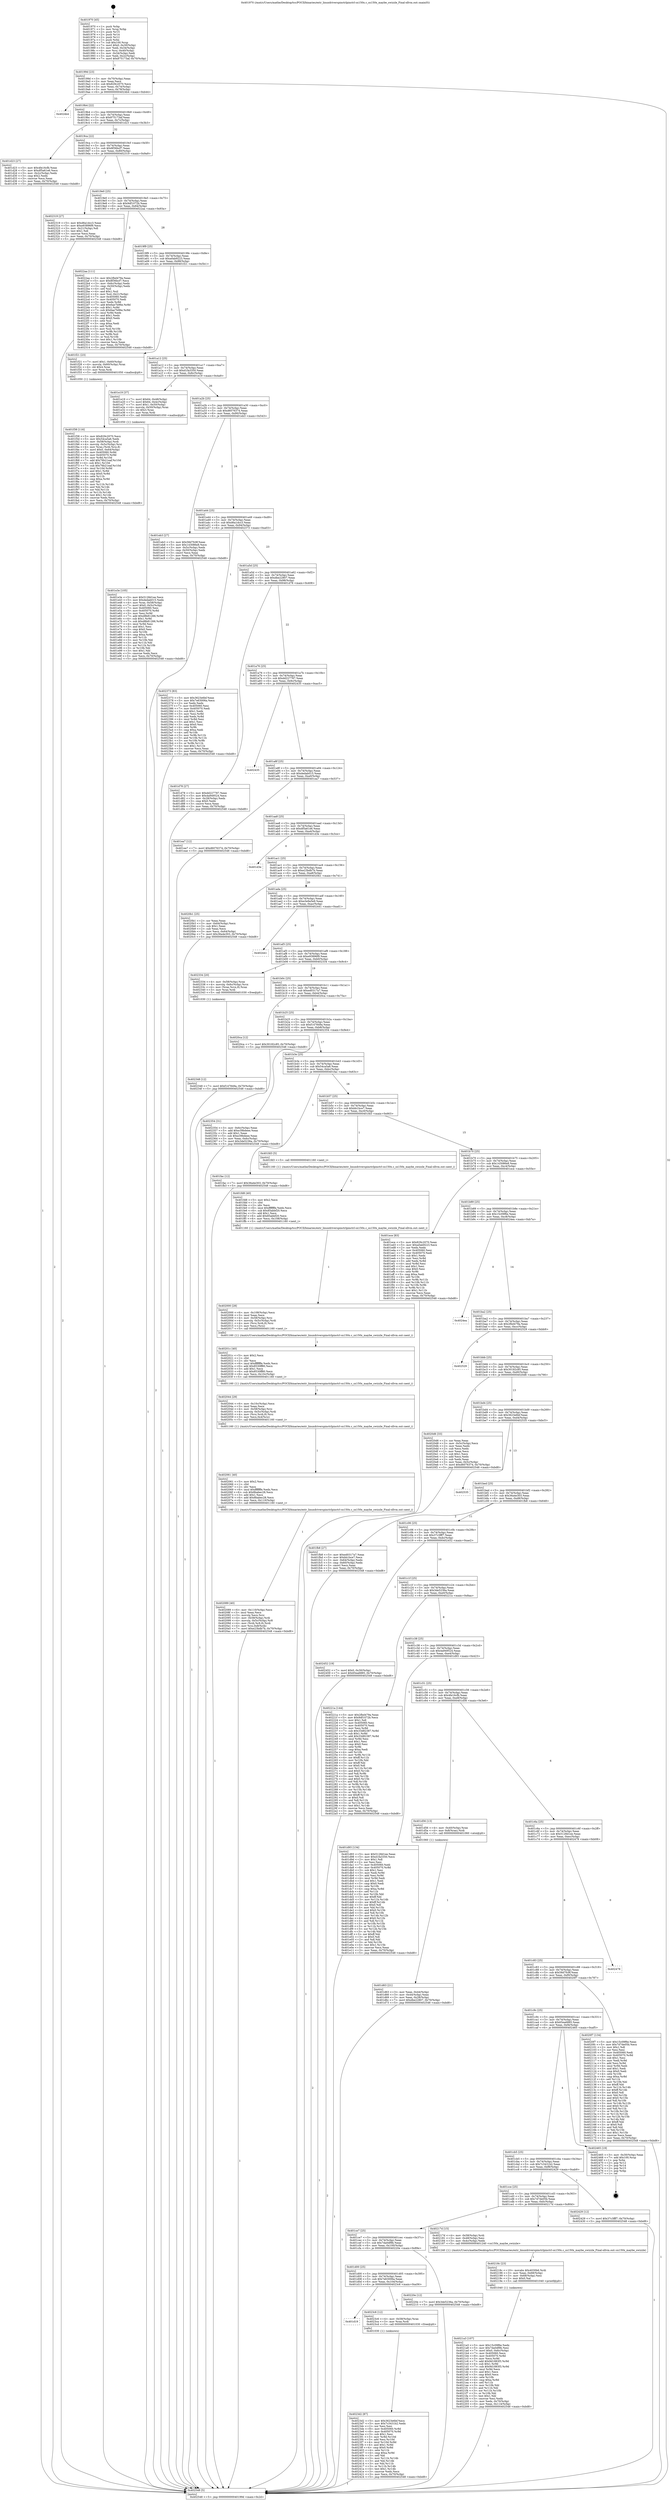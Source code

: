 digraph "0x401970" {
  label = "0x401970 (/mnt/c/Users/mathe/Desktop/tcc/POCII/binaries/extr_linuxdriverspinctrlpinctrl-sx150x.c_sx150x_maybe_swizzle_Final-ollvm.out::main(0))"
  labelloc = "t"
  node[shape=record]

  Entry [label="",width=0.3,height=0.3,shape=circle,fillcolor=black,style=filled]
  "0x40199d" [label="{
     0x40199d [23]\l
     | [instrs]\l
     &nbsp;&nbsp;0x40199d \<+3\>: mov -0x70(%rbp),%eax\l
     &nbsp;&nbsp;0x4019a0 \<+2\>: mov %eax,%ecx\l
     &nbsp;&nbsp;0x4019a2 \<+6\>: sub $0x829c2070,%ecx\l
     &nbsp;&nbsp;0x4019a8 \<+3\>: mov %eax,-0x74(%rbp)\l
     &nbsp;&nbsp;0x4019ab \<+3\>: mov %ecx,-0x78(%rbp)\l
     &nbsp;&nbsp;0x4019ae \<+6\>: je 00000000004024b4 \<main+0xb44\>\l
  }"]
  "0x4024b4" [label="{
     0x4024b4\l
  }", style=dashed]
  "0x4019b4" [label="{
     0x4019b4 [22]\l
     | [instrs]\l
     &nbsp;&nbsp;0x4019b4 \<+5\>: jmp 00000000004019b9 \<main+0x49\>\l
     &nbsp;&nbsp;0x4019b9 \<+3\>: mov -0x74(%rbp),%eax\l
     &nbsp;&nbsp;0x4019bc \<+5\>: sub $0x875173af,%eax\l
     &nbsp;&nbsp;0x4019c1 \<+3\>: mov %eax,-0x7c(%rbp)\l
     &nbsp;&nbsp;0x4019c4 \<+6\>: je 0000000000401d23 \<main+0x3b3\>\l
  }"]
  Exit [label="",width=0.3,height=0.3,shape=circle,fillcolor=black,style=filled,peripheries=2]
  "0x401d23" [label="{
     0x401d23 [27]\l
     | [instrs]\l
     &nbsp;&nbsp;0x401d23 \<+5\>: mov $0x4fe16cfb,%eax\l
     &nbsp;&nbsp;0x401d28 \<+5\>: mov $0xdf5a61e6,%ecx\l
     &nbsp;&nbsp;0x401d2d \<+3\>: mov -0x2c(%rbp),%edx\l
     &nbsp;&nbsp;0x401d30 \<+3\>: cmp $0x2,%edx\l
     &nbsp;&nbsp;0x401d33 \<+3\>: cmovne %ecx,%eax\l
     &nbsp;&nbsp;0x401d36 \<+3\>: mov %eax,-0x70(%rbp)\l
     &nbsp;&nbsp;0x401d39 \<+5\>: jmp 0000000000402548 \<main+0xbd8\>\l
  }"]
  "0x4019ca" [label="{
     0x4019ca [22]\l
     | [instrs]\l
     &nbsp;&nbsp;0x4019ca \<+5\>: jmp 00000000004019cf \<main+0x5f\>\l
     &nbsp;&nbsp;0x4019cf \<+3\>: mov -0x74(%rbp),%eax\l
     &nbsp;&nbsp;0x4019d2 \<+5\>: sub $0x8f36bcf7,%eax\l
     &nbsp;&nbsp;0x4019d7 \<+3\>: mov %eax,-0x80(%rbp)\l
     &nbsp;&nbsp;0x4019da \<+6\>: je 0000000000402319 \<main+0x9a9\>\l
  }"]
  "0x402548" [label="{
     0x402548 [5]\l
     | [instrs]\l
     &nbsp;&nbsp;0x402548 \<+5\>: jmp 000000000040199d \<main+0x2d\>\l
  }"]
  "0x401970" [label="{
     0x401970 [45]\l
     | [instrs]\l
     &nbsp;&nbsp;0x401970 \<+1\>: push %rbp\l
     &nbsp;&nbsp;0x401971 \<+3\>: mov %rsp,%rbp\l
     &nbsp;&nbsp;0x401974 \<+2\>: push %r15\l
     &nbsp;&nbsp;0x401976 \<+2\>: push %r14\l
     &nbsp;&nbsp;0x401978 \<+2\>: push %r12\l
     &nbsp;&nbsp;0x40197a \<+1\>: push %rbx\l
     &nbsp;&nbsp;0x40197b \<+7\>: sub $0x100,%rsp\l
     &nbsp;&nbsp;0x401982 \<+7\>: movl $0x0,-0x30(%rbp)\l
     &nbsp;&nbsp;0x401989 \<+3\>: mov %edi,-0x34(%rbp)\l
     &nbsp;&nbsp;0x40198c \<+4\>: mov %rsi,-0x40(%rbp)\l
     &nbsp;&nbsp;0x401990 \<+3\>: mov -0x34(%rbp),%edi\l
     &nbsp;&nbsp;0x401993 \<+3\>: mov %edi,-0x2c(%rbp)\l
     &nbsp;&nbsp;0x401996 \<+7\>: movl $0x875173af,-0x70(%rbp)\l
  }"]
  "0x4023d2" [label="{
     0x4023d2 [87]\l
     | [instrs]\l
     &nbsp;&nbsp;0x4023d2 \<+5\>: mov $0x3623e6bf,%ecx\l
     &nbsp;&nbsp;0x4023d7 \<+5\>: mov $0x7c3431b2,%edx\l
     &nbsp;&nbsp;0x4023dc \<+2\>: xor %esi,%esi\l
     &nbsp;&nbsp;0x4023de \<+8\>: mov 0x405060,%r8d\l
     &nbsp;&nbsp;0x4023e6 \<+8\>: mov 0x405070,%r9d\l
     &nbsp;&nbsp;0x4023ee \<+3\>: sub $0x1,%esi\l
     &nbsp;&nbsp;0x4023f1 \<+3\>: mov %r8d,%r10d\l
     &nbsp;&nbsp;0x4023f4 \<+3\>: add %esi,%r10d\l
     &nbsp;&nbsp;0x4023f7 \<+4\>: imul %r10d,%r8d\l
     &nbsp;&nbsp;0x4023fb \<+4\>: and $0x1,%r8d\l
     &nbsp;&nbsp;0x4023ff \<+4\>: cmp $0x0,%r8d\l
     &nbsp;&nbsp;0x402403 \<+4\>: sete %r11b\l
     &nbsp;&nbsp;0x402407 \<+4\>: cmp $0xa,%r9d\l
     &nbsp;&nbsp;0x40240b \<+3\>: setl %bl\l
     &nbsp;&nbsp;0x40240e \<+3\>: mov %r11b,%r14b\l
     &nbsp;&nbsp;0x402411 \<+3\>: and %bl,%r14b\l
     &nbsp;&nbsp;0x402414 \<+3\>: xor %bl,%r11b\l
     &nbsp;&nbsp;0x402417 \<+3\>: or %r11b,%r14b\l
     &nbsp;&nbsp;0x40241a \<+4\>: test $0x1,%r14b\l
     &nbsp;&nbsp;0x40241e \<+3\>: cmovne %edx,%ecx\l
     &nbsp;&nbsp;0x402421 \<+3\>: mov %ecx,-0x70(%rbp)\l
     &nbsp;&nbsp;0x402424 \<+5\>: jmp 0000000000402548 \<main+0xbd8\>\l
  }"]
  "0x402319" [label="{
     0x402319 [27]\l
     | [instrs]\l
     &nbsp;&nbsp;0x402319 \<+5\>: mov $0xd6a1dcc3,%eax\l
     &nbsp;&nbsp;0x40231e \<+5\>: mov $0xe93896f9,%ecx\l
     &nbsp;&nbsp;0x402323 \<+3\>: mov -0x21(%rbp),%dl\l
     &nbsp;&nbsp;0x402326 \<+3\>: test $0x1,%dl\l
     &nbsp;&nbsp;0x402329 \<+3\>: cmovne %ecx,%eax\l
     &nbsp;&nbsp;0x40232c \<+3\>: mov %eax,-0x70(%rbp)\l
     &nbsp;&nbsp;0x40232f \<+5\>: jmp 0000000000402548 \<main+0xbd8\>\l
  }"]
  "0x4019e0" [label="{
     0x4019e0 [25]\l
     | [instrs]\l
     &nbsp;&nbsp;0x4019e0 \<+5\>: jmp 00000000004019e5 \<main+0x75\>\l
     &nbsp;&nbsp;0x4019e5 \<+3\>: mov -0x74(%rbp),%eax\l
     &nbsp;&nbsp;0x4019e8 \<+5\>: sub $0x9df1072b,%eax\l
     &nbsp;&nbsp;0x4019ed \<+6\>: mov %eax,-0x84(%rbp)\l
     &nbsp;&nbsp;0x4019f3 \<+6\>: je 00000000004022aa \<main+0x93a\>\l
  }"]
  "0x401d19" [label="{
     0x401d19\l
  }", style=dashed]
  "0x4022aa" [label="{
     0x4022aa [111]\l
     | [instrs]\l
     &nbsp;&nbsp;0x4022aa \<+5\>: mov $0x2fbd479a,%eax\l
     &nbsp;&nbsp;0x4022af \<+5\>: mov $0x8f36bcf7,%ecx\l
     &nbsp;&nbsp;0x4022b4 \<+3\>: mov -0x6c(%rbp),%edx\l
     &nbsp;&nbsp;0x4022b7 \<+3\>: cmp -0x50(%rbp),%edx\l
     &nbsp;&nbsp;0x4022ba \<+4\>: setl %sil\l
     &nbsp;&nbsp;0x4022be \<+4\>: and $0x1,%sil\l
     &nbsp;&nbsp;0x4022c2 \<+4\>: mov %sil,-0x21(%rbp)\l
     &nbsp;&nbsp;0x4022c6 \<+7\>: mov 0x405060,%edx\l
     &nbsp;&nbsp;0x4022cd \<+7\>: mov 0x405070,%edi\l
     &nbsp;&nbsp;0x4022d4 \<+3\>: mov %edx,%r8d\l
     &nbsp;&nbsp;0x4022d7 \<+7\>: add $0x6ae7b96e,%r8d\l
     &nbsp;&nbsp;0x4022de \<+4\>: sub $0x1,%r8d\l
     &nbsp;&nbsp;0x4022e2 \<+7\>: sub $0x6ae7b96e,%r8d\l
     &nbsp;&nbsp;0x4022e9 \<+4\>: imul %r8d,%edx\l
     &nbsp;&nbsp;0x4022ed \<+3\>: and $0x1,%edx\l
     &nbsp;&nbsp;0x4022f0 \<+3\>: cmp $0x0,%edx\l
     &nbsp;&nbsp;0x4022f3 \<+4\>: sete %sil\l
     &nbsp;&nbsp;0x4022f7 \<+3\>: cmp $0xa,%edi\l
     &nbsp;&nbsp;0x4022fa \<+4\>: setl %r9b\l
     &nbsp;&nbsp;0x4022fe \<+3\>: mov %sil,%r10b\l
     &nbsp;&nbsp;0x402301 \<+3\>: and %r9b,%r10b\l
     &nbsp;&nbsp;0x402304 \<+3\>: xor %r9b,%sil\l
     &nbsp;&nbsp;0x402307 \<+3\>: or %sil,%r10b\l
     &nbsp;&nbsp;0x40230a \<+4\>: test $0x1,%r10b\l
     &nbsp;&nbsp;0x40230e \<+3\>: cmovne %ecx,%eax\l
     &nbsp;&nbsp;0x402311 \<+3\>: mov %eax,-0x70(%rbp)\l
     &nbsp;&nbsp;0x402314 \<+5\>: jmp 0000000000402548 \<main+0xbd8\>\l
  }"]
  "0x4019f9" [label="{
     0x4019f9 [25]\l
     | [instrs]\l
     &nbsp;&nbsp;0x4019f9 \<+5\>: jmp 00000000004019fe \<main+0x8e\>\l
     &nbsp;&nbsp;0x4019fe \<+3\>: mov -0x74(%rbp),%eax\l
     &nbsp;&nbsp;0x401a01 \<+5\>: sub $0xa0ab9223,%eax\l
     &nbsp;&nbsp;0x401a06 \<+6\>: mov %eax,-0x88(%rbp)\l
     &nbsp;&nbsp;0x401a0c \<+6\>: je 0000000000401f21 \<main+0x5b1\>\l
  }"]
  "0x4023c6" [label="{
     0x4023c6 [12]\l
     | [instrs]\l
     &nbsp;&nbsp;0x4023c6 \<+4\>: mov -0x58(%rbp),%rax\l
     &nbsp;&nbsp;0x4023ca \<+3\>: mov %rax,%rdi\l
     &nbsp;&nbsp;0x4023cd \<+5\>: call 0000000000401030 \<free@plt\>\l
     | [calls]\l
     &nbsp;&nbsp;0x401030 \{1\} (unknown)\l
  }"]
  "0x401f21" [label="{
     0x401f21 [23]\l
     | [instrs]\l
     &nbsp;&nbsp;0x401f21 \<+7\>: movl $0x1,-0x60(%rbp)\l
     &nbsp;&nbsp;0x401f28 \<+4\>: movslq -0x60(%rbp),%rax\l
     &nbsp;&nbsp;0x401f2c \<+4\>: shl $0x4,%rax\l
     &nbsp;&nbsp;0x401f30 \<+3\>: mov %rax,%rdi\l
     &nbsp;&nbsp;0x401f33 \<+5\>: call 0000000000401050 \<malloc@plt\>\l
     | [calls]\l
     &nbsp;&nbsp;0x401050 \{1\} (unknown)\l
  }"]
  "0x401a12" [label="{
     0x401a12 [25]\l
     | [instrs]\l
     &nbsp;&nbsp;0x401a12 \<+5\>: jmp 0000000000401a17 \<main+0xa7\>\l
     &nbsp;&nbsp;0x401a17 \<+3\>: mov -0x74(%rbp),%eax\l
     &nbsp;&nbsp;0x401a1a \<+5\>: sub $0xd1fa3350,%eax\l
     &nbsp;&nbsp;0x401a1f \<+6\>: mov %eax,-0x8c(%rbp)\l
     &nbsp;&nbsp;0x401a25 \<+6\>: je 0000000000401e19 \<main+0x4a9\>\l
  }"]
  "0x402348" [label="{
     0x402348 [12]\l
     | [instrs]\l
     &nbsp;&nbsp;0x402348 \<+7\>: movl $0xf147849a,-0x70(%rbp)\l
     &nbsp;&nbsp;0x40234f \<+5\>: jmp 0000000000402548 \<main+0xbd8\>\l
  }"]
  "0x401e19" [label="{
     0x401e19 [37]\l
     | [instrs]\l
     &nbsp;&nbsp;0x401e19 \<+7\>: movl $0x64,-0x48(%rbp)\l
     &nbsp;&nbsp;0x401e20 \<+7\>: movl $0x64,-0x4c(%rbp)\l
     &nbsp;&nbsp;0x401e27 \<+7\>: movl $0x1,-0x50(%rbp)\l
     &nbsp;&nbsp;0x401e2e \<+4\>: movslq -0x50(%rbp),%rax\l
     &nbsp;&nbsp;0x401e32 \<+4\>: shl $0x3,%rax\l
     &nbsp;&nbsp;0x401e36 \<+3\>: mov %rax,%rdi\l
     &nbsp;&nbsp;0x401e39 \<+5\>: call 0000000000401050 \<malloc@plt\>\l
     | [calls]\l
     &nbsp;&nbsp;0x401050 \{1\} (unknown)\l
  }"]
  "0x401a2b" [label="{
     0x401a2b [25]\l
     | [instrs]\l
     &nbsp;&nbsp;0x401a2b \<+5\>: jmp 0000000000401a30 \<main+0xc0\>\l
     &nbsp;&nbsp;0x401a30 \<+3\>: mov -0x74(%rbp),%eax\l
     &nbsp;&nbsp;0x401a33 \<+5\>: sub $0xd6076374,%eax\l
     &nbsp;&nbsp;0x401a38 \<+6\>: mov %eax,-0x90(%rbp)\l
     &nbsp;&nbsp;0x401a3e \<+6\>: je 0000000000401eb3 \<main+0x543\>\l
  }"]
  "0x401d00" [label="{
     0x401d00 [25]\l
     | [instrs]\l
     &nbsp;&nbsp;0x401d00 \<+5\>: jmp 0000000000401d05 \<main+0x395\>\l
     &nbsp;&nbsp;0x401d05 \<+3\>: mov -0x74(%rbp),%eax\l
     &nbsp;&nbsp;0x401d08 \<+5\>: sub $0x7e63006a,%eax\l
     &nbsp;&nbsp;0x401d0d \<+6\>: mov %eax,-0x104(%rbp)\l
     &nbsp;&nbsp;0x401d13 \<+6\>: je 00000000004023c6 \<main+0xa56\>\l
  }"]
  "0x401eb3" [label="{
     0x401eb3 [27]\l
     | [instrs]\l
     &nbsp;&nbsp;0x401eb3 \<+5\>: mov $0x58d7fc9f,%eax\l
     &nbsp;&nbsp;0x401eb8 \<+5\>: mov $0x143086e8,%ecx\l
     &nbsp;&nbsp;0x401ebd \<+3\>: mov -0x5c(%rbp),%edx\l
     &nbsp;&nbsp;0x401ec0 \<+3\>: cmp -0x50(%rbp),%edx\l
     &nbsp;&nbsp;0x401ec3 \<+3\>: cmovl %ecx,%eax\l
     &nbsp;&nbsp;0x401ec6 \<+3\>: mov %eax,-0x70(%rbp)\l
     &nbsp;&nbsp;0x401ec9 \<+5\>: jmp 0000000000402548 \<main+0xbd8\>\l
  }"]
  "0x401a44" [label="{
     0x401a44 [25]\l
     | [instrs]\l
     &nbsp;&nbsp;0x401a44 \<+5\>: jmp 0000000000401a49 \<main+0xd9\>\l
     &nbsp;&nbsp;0x401a49 \<+3\>: mov -0x74(%rbp),%eax\l
     &nbsp;&nbsp;0x401a4c \<+5\>: sub $0xd6a1dcc3,%eax\l
     &nbsp;&nbsp;0x401a51 \<+6\>: mov %eax,-0x94(%rbp)\l
     &nbsp;&nbsp;0x401a57 \<+6\>: je 0000000000402373 \<main+0xa03\>\l
  }"]
  "0x40220e" [label="{
     0x40220e [12]\l
     | [instrs]\l
     &nbsp;&nbsp;0x40220e \<+7\>: movl $0x3de5236a,-0x70(%rbp)\l
     &nbsp;&nbsp;0x402215 \<+5\>: jmp 0000000000402548 \<main+0xbd8\>\l
  }"]
  "0x402373" [label="{
     0x402373 [83]\l
     | [instrs]\l
     &nbsp;&nbsp;0x402373 \<+5\>: mov $0x3623e6bf,%eax\l
     &nbsp;&nbsp;0x402378 \<+5\>: mov $0x7e63006a,%ecx\l
     &nbsp;&nbsp;0x40237d \<+2\>: xor %edx,%edx\l
     &nbsp;&nbsp;0x40237f \<+7\>: mov 0x405060,%esi\l
     &nbsp;&nbsp;0x402386 \<+7\>: mov 0x405070,%edi\l
     &nbsp;&nbsp;0x40238d \<+3\>: sub $0x1,%edx\l
     &nbsp;&nbsp;0x402390 \<+3\>: mov %esi,%r8d\l
     &nbsp;&nbsp;0x402393 \<+3\>: add %edx,%r8d\l
     &nbsp;&nbsp;0x402396 \<+4\>: imul %r8d,%esi\l
     &nbsp;&nbsp;0x40239a \<+3\>: and $0x1,%esi\l
     &nbsp;&nbsp;0x40239d \<+3\>: cmp $0x0,%esi\l
     &nbsp;&nbsp;0x4023a0 \<+4\>: sete %r9b\l
     &nbsp;&nbsp;0x4023a4 \<+3\>: cmp $0xa,%edi\l
     &nbsp;&nbsp;0x4023a7 \<+4\>: setl %r10b\l
     &nbsp;&nbsp;0x4023ab \<+3\>: mov %r9b,%r11b\l
     &nbsp;&nbsp;0x4023ae \<+3\>: and %r10b,%r11b\l
     &nbsp;&nbsp;0x4023b1 \<+3\>: xor %r10b,%r9b\l
     &nbsp;&nbsp;0x4023b4 \<+3\>: or %r9b,%r11b\l
     &nbsp;&nbsp;0x4023b7 \<+4\>: test $0x1,%r11b\l
     &nbsp;&nbsp;0x4023bb \<+3\>: cmovne %ecx,%eax\l
     &nbsp;&nbsp;0x4023be \<+3\>: mov %eax,-0x70(%rbp)\l
     &nbsp;&nbsp;0x4023c1 \<+5\>: jmp 0000000000402548 \<main+0xbd8\>\l
  }"]
  "0x401a5d" [label="{
     0x401a5d [25]\l
     | [instrs]\l
     &nbsp;&nbsp;0x401a5d \<+5\>: jmp 0000000000401a62 \<main+0xf2\>\l
     &nbsp;&nbsp;0x401a62 \<+3\>: mov -0x74(%rbp),%eax\l
     &nbsp;&nbsp;0x401a65 \<+5\>: sub $0xdbe22807,%eax\l
     &nbsp;&nbsp;0x401a6a \<+6\>: mov %eax,-0x98(%rbp)\l
     &nbsp;&nbsp;0x401a70 \<+6\>: je 0000000000401d78 \<main+0x408\>\l
  }"]
  "0x4021a3" [label="{
     0x4021a3 [107]\l
     | [instrs]\l
     &nbsp;&nbsp;0x4021a3 \<+5\>: mov $0x15c09f6e,%edx\l
     &nbsp;&nbsp;0x4021a8 \<+5\>: mov $0x7da0df9b,%esi\l
     &nbsp;&nbsp;0x4021ad \<+7\>: movl $0x0,-0x6c(%rbp)\l
     &nbsp;&nbsp;0x4021b4 \<+7\>: mov 0x405060,%ecx\l
     &nbsp;&nbsp;0x4021bb \<+8\>: mov 0x405070,%r8d\l
     &nbsp;&nbsp;0x4021c3 \<+3\>: mov %ecx,%r9d\l
     &nbsp;&nbsp;0x4021c6 \<+7\>: add $0x9d1883f3,%r9d\l
     &nbsp;&nbsp;0x4021cd \<+4\>: sub $0x1,%r9d\l
     &nbsp;&nbsp;0x4021d1 \<+7\>: sub $0x9d1883f3,%r9d\l
     &nbsp;&nbsp;0x4021d8 \<+4\>: imul %r9d,%ecx\l
     &nbsp;&nbsp;0x4021dc \<+3\>: and $0x1,%ecx\l
     &nbsp;&nbsp;0x4021df \<+3\>: cmp $0x0,%ecx\l
     &nbsp;&nbsp;0x4021e2 \<+4\>: sete %r10b\l
     &nbsp;&nbsp;0x4021e6 \<+4\>: cmp $0xa,%r8d\l
     &nbsp;&nbsp;0x4021ea \<+4\>: setl %r11b\l
     &nbsp;&nbsp;0x4021ee \<+3\>: mov %r10b,%bl\l
     &nbsp;&nbsp;0x4021f1 \<+3\>: and %r11b,%bl\l
     &nbsp;&nbsp;0x4021f4 \<+3\>: xor %r11b,%r10b\l
     &nbsp;&nbsp;0x4021f7 \<+3\>: or %r10b,%bl\l
     &nbsp;&nbsp;0x4021fa \<+3\>: test $0x1,%bl\l
     &nbsp;&nbsp;0x4021fd \<+3\>: cmovne %esi,%edx\l
     &nbsp;&nbsp;0x402200 \<+3\>: mov %edx,-0x70(%rbp)\l
     &nbsp;&nbsp;0x402203 \<+6\>: mov %eax,-0x114(%rbp)\l
     &nbsp;&nbsp;0x402209 \<+5\>: jmp 0000000000402548 \<main+0xbd8\>\l
  }"]
  "0x401d78" [label="{
     0x401d78 [27]\l
     | [instrs]\l
     &nbsp;&nbsp;0x401d78 \<+5\>: mov $0xdd227787,%eax\l
     &nbsp;&nbsp;0x401d7d \<+5\>: mov $0x4a949524,%ecx\l
     &nbsp;&nbsp;0x401d82 \<+3\>: mov -0x28(%rbp),%edx\l
     &nbsp;&nbsp;0x401d85 \<+3\>: cmp $0x0,%edx\l
     &nbsp;&nbsp;0x401d88 \<+3\>: cmove %ecx,%eax\l
     &nbsp;&nbsp;0x401d8b \<+3\>: mov %eax,-0x70(%rbp)\l
     &nbsp;&nbsp;0x401d8e \<+5\>: jmp 0000000000402548 \<main+0xbd8\>\l
  }"]
  "0x401a76" [label="{
     0x401a76 [25]\l
     | [instrs]\l
     &nbsp;&nbsp;0x401a76 \<+5\>: jmp 0000000000401a7b \<main+0x10b\>\l
     &nbsp;&nbsp;0x401a7b \<+3\>: mov -0x74(%rbp),%eax\l
     &nbsp;&nbsp;0x401a7e \<+5\>: sub $0xdd227787,%eax\l
     &nbsp;&nbsp;0x401a83 \<+6\>: mov %eax,-0x9c(%rbp)\l
     &nbsp;&nbsp;0x401a89 \<+6\>: je 0000000000402435 \<main+0xac5\>\l
  }"]
  "0x40218c" [label="{
     0x40218c [23]\l
     | [instrs]\l
     &nbsp;&nbsp;0x40218c \<+10\>: movabs $0x4030b6,%rdi\l
     &nbsp;&nbsp;0x402196 \<+3\>: mov %eax,-0x68(%rbp)\l
     &nbsp;&nbsp;0x402199 \<+3\>: mov -0x68(%rbp),%esi\l
     &nbsp;&nbsp;0x40219c \<+2\>: mov $0x0,%al\l
     &nbsp;&nbsp;0x40219e \<+5\>: call 0000000000401040 \<printf@plt\>\l
     | [calls]\l
     &nbsp;&nbsp;0x401040 \{1\} (unknown)\l
  }"]
  "0x402435" [label="{
     0x402435\l
  }", style=dashed]
  "0x401a8f" [label="{
     0x401a8f [25]\l
     | [instrs]\l
     &nbsp;&nbsp;0x401a8f \<+5\>: jmp 0000000000401a94 \<main+0x124\>\l
     &nbsp;&nbsp;0x401a94 \<+3\>: mov -0x74(%rbp),%eax\l
     &nbsp;&nbsp;0x401a97 \<+5\>: sub $0xdedab015,%eax\l
     &nbsp;&nbsp;0x401a9c \<+6\>: mov %eax,-0xa0(%rbp)\l
     &nbsp;&nbsp;0x401aa2 \<+6\>: je 0000000000401ea7 \<main+0x537\>\l
  }"]
  "0x401ce7" [label="{
     0x401ce7 [25]\l
     | [instrs]\l
     &nbsp;&nbsp;0x401ce7 \<+5\>: jmp 0000000000401cec \<main+0x37c\>\l
     &nbsp;&nbsp;0x401cec \<+3\>: mov -0x74(%rbp),%eax\l
     &nbsp;&nbsp;0x401cef \<+5\>: sub $0x7da0df9b,%eax\l
     &nbsp;&nbsp;0x401cf4 \<+6\>: mov %eax,-0x100(%rbp)\l
     &nbsp;&nbsp;0x401cfa \<+6\>: je 000000000040220e \<main+0x89e\>\l
  }"]
  "0x401ea7" [label="{
     0x401ea7 [12]\l
     | [instrs]\l
     &nbsp;&nbsp;0x401ea7 \<+7\>: movl $0xd6076374,-0x70(%rbp)\l
     &nbsp;&nbsp;0x401eae \<+5\>: jmp 0000000000402548 \<main+0xbd8\>\l
  }"]
  "0x401aa8" [label="{
     0x401aa8 [25]\l
     | [instrs]\l
     &nbsp;&nbsp;0x401aa8 \<+5\>: jmp 0000000000401aad \<main+0x13d\>\l
     &nbsp;&nbsp;0x401aad \<+3\>: mov -0x74(%rbp),%eax\l
     &nbsp;&nbsp;0x401ab0 \<+5\>: sub $0xdf5a61e6,%eax\l
     &nbsp;&nbsp;0x401ab5 \<+6\>: mov %eax,-0xa4(%rbp)\l
     &nbsp;&nbsp;0x401abb \<+6\>: je 0000000000401d3e \<main+0x3ce\>\l
  }"]
  "0x40217d" [label="{
     0x40217d [15]\l
     | [instrs]\l
     &nbsp;&nbsp;0x40217d \<+4\>: mov -0x58(%rbp),%rdi\l
     &nbsp;&nbsp;0x402181 \<+3\>: mov -0x48(%rbp),%esi\l
     &nbsp;&nbsp;0x402184 \<+3\>: mov -0x4c(%rbp),%edx\l
     &nbsp;&nbsp;0x402187 \<+5\>: call 0000000000401240 \<sx150x_maybe_swizzle\>\l
     | [calls]\l
     &nbsp;&nbsp;0x401240 \{1\} (/mnt/c/Users/mathe/Desktop/tcc/POCII/binaries/extr_linuxdriverspinctrlpinctrl-sx150x.c_sx150x_maybe_swizzle_Final-ollvm.out::sx150x_maybe_swizzle)\l
  }"]
  "0x401d3e" [label="{
     0x401d3e\l
  }", style=dashed]
  "0x401ac1" [label="{
     0x401ac1 [25]\l
     | [instrs]\l
     &nbsp;&nbsp;0x401ac1 \<+5\>: jmp 0000000000401ac6 \<main+0x156\>\l
     &nbsp;&nbsp;0x401ac6 \<+3\>: mov -0x74(%rbp),%eax\l
     &nbsp;&nbsp;0x401ac9 \<+5\>: sub $0xe23bdb7b,%eax\l
     &nbsp;&nbsp;0x401ace \<+6\>: mov %eax,-0xa8(%rbp)\l
     &nbsp;&nbsp;0x401ad4 \<+6\>: je 00000000004020b1 \<main+0x741\>\l
  }"]
  "0x401cce" [label="{
     0x401cce [25]\l
     | [instrs]\l
     &nbsp;&nbsp;0x401cce \<+5\>: jmp 0000000000401cd3 \<main+0x363\>\l
     &nbsp;&nbsp;0x401cd3 \<+3\>: mov -0x74(%rbp),%eax\l
     &nbsp;&nbsp;0x401cd6 \<+5\>: sub $0x7d7de05b,%eax\l
     &nbsp;&nbsp;0x401cdb \<+6\>: mov %eax,-0xfc(%rbp)\l
     &nbsp;&nbsp;0x401ce1 \<+6\>: je 000000000040217d \<main+0x80d\>\l
  }"]
  "0x4020b1" [label="{
     0x4020b1 [25]\l
     | [instrs]\l
     &nbsp;&nbsp;0x4020b1 \<+2\>: xor %eax,%eax\l
     &nbsp;&nbsp;0x4020b3 \<+3\>: mov -0x64(%rbp),%ecx\l
     &nbsp;&nbsp;0x4020b6 \<+3\>: sub $0x1,%eax\l
     &nbsp;&nbsp;0x4020b9 \<+2\>: sub %eax,%ecx\l
     &nbsp;&nbsp;0x4020bb \<+3\>: mov %ecx,-0x64(%rbp)\l
     &nbsp;&nbsp;0x4020be \<+7\>: movl $0x36a4e303,-0x70(%rbp)\l
     &nbsp;&nbsp;0x4020c5 \<+5\>: jmp 0000000000402548 \<main+0xbd8\>\l
  }"]
  "0x401ada" [label="{
     0x401ada [25]\l
     | [instrs]\l
     &nbsp;&nbsp;0x401ada \<+5\>: jmp 0000000000401adf \<main+0x16f\>\l
     &nbsp;&nbsp;0x401adf \<+3\>: mov -0x74(%rbp),%eax\l
     &nbsp;&nbsp;0x401ae2 \<+5\>: sub $0xe3e9a5e9,%eax\l
     &nbsp;&nbsp;0x401ae7 \<+6\>: mov %eax,-0xac(%rbp)\l
     &nbsp;&nbsp;0x401aed \<+6\>: je 0000000000402441 \<main+0xad1\>\l
  }"]
  "0x402429" [label="{
     0x402429 [12]\l
     | [instrs]\l
     &nbsp;&nbsp;0x402429 \<+7\>: movl $0x37c3fff7,-0x70(%rbp)\l
     &nbsp;&nbsp;0x402430 \<+5\>: jmp 0000000000402548 \<main+0xbd8\>\l
  }"]
  "0x402441" [label="{
     0x402441\l
  }", style=dashed]
  "0x401af3" [label="{
     0x401af3 [25]\l
     | [instrs]\l
     &nbsp;&nbsp;0x401af3 \<+5\>: jmp 0000000000401af8 \<main+0x188\>\l
     &nbsp;&nbsp;0x401af8 \<+3\>: mov -0x74(%rbp),%eax\l
     &nbsp;&nbsp;0x401afb \<+5\>: sub $0xe93896f9,%eax\l
     &nbsp;&nbsp;0x401b00 \<+6\>: mov %eax,-0xb0(%rbp)\l
     &nbsp;&nbsp;0x401b06 \<+6\>: je 0000000000402334 \<main+0x9c4\>\l
  }"]
  "0x401cb5" [label="{
     0x401cb5 [25]\l
     | [instrs]\l
     &nbsp;&nbsp;0x401cb5 \<+5\>: jmp 0000000000401cba \<main+0x34a\>\l
     &nbsp;&nbsp;0x401cba \<+3\>: mov -0x74(%rbp),%eax\l
     &nbsp;&nbsp;0x401cbd \<+5\>: sub $0x7c3431b2,%eax\l
     &nbsp;&nbsp;0x401cc2 \<+6\>: mov %eax,-0xf8(%rbp)\l
     &nbsp;&nbsp;0x401cc8 \<+6\>: je 0000000000402429 \<main+0xab9\>\l
  }"]
  "0x402334" [label="{
     0x402334 [20]\l
     | [instrs]\l
     &nbsp;&nbsp;0x402334 \<+4\>: mov -0x58(%rbp),%rax\l
     &nbsp;&nbsp;0x402338 \<+4\>: movslq -0x6c(%rbp),%rcx\l
     &nbsp;&nbsp;0x40233c \<+4\>: mov (%rax,%rcx,8),%rax\l
     &nbsp;&nbsp;0x402340 \<+3\>: mov %rax,%rdi\l
     &nbsp;&nbsp;0x402343 \<+5\>: call 0000000000401030 \<free@plt\>\l
     | [calls]\l
     &nbsp;&nbsp;0x401030 \{1\} (unknown)\l
  }"]
  "0x401b0c" [label="{
     0x401b0c [25]\l
     | [instrs]\l
     &nbsp;&nbsp;0x401b0c \<+5\>: jmp 0000000000401b11 \<main+0x1a1\>\l
     &nbsp;&nbsp;0x401b11 \<+3\>: mov -0x74(%rbp),%eax\l
     &nbsp;&nbsp;0x401b14 \<+5\>: sub $0xed0317a7,%eax\l
     &nbsp;&nbsp;0x401b19 \<+6\>: mov %eax,-0xb4(%rbp)\l
     &nbsp;&nbsp;0x401b1f \<+6\>: je 00000000004020ca \<main+0x75a\>\l
  }"]
  "0x402465" [label="{
     0x402465 [19]\l
     | [instrs]\l
     &nbsp;&nbsp;0x402465 \<+3\>: mov -0x30(%rbp),%eax\l
     &nbsp;&nbsp;0x402468 \<+7\>: add $0x100,%rsp\l
     &nbsp;&nbsp;0x40246f \<+1\>: pop %rbx\l
     &nbsp;&nbsp;0x402470 \<+2\>: pop %r12\l
     &nbsp;&nbsp;0x402472 \<+2\>: pop %r14\l
     &nbsp;&nbsp;0x402474 \<+2\>: pop %r15\l
     &nbsp;&nbsp;0x402476 \<+1\>: pop %rbp\l
     &nbsp;&nbsp;0x402477 \<+1\>: ret\l
  }"]
  "0x4020ca" [label="{
     0x4020ca [12]\l
     | [instrs]\l
     &nbsp;&nbsp;0x4020ca \<+7\>: movl $0x30182c85,-0x70(%rbp)\l
     &nbsp;&nbsp;0x4020d1 \<+5\>: jmp 0000000000402548 \<main+0xbd8\>\l
  }"]
  "0x401b25" [label="{
     0x401b25 [25]\l
     | [instrs]\l
     &nbsp;&nbsp;0x401b25 \<+5\>: jmp 0000000000401b2a \<main+0x1ba\>\l
     &nbsp;&nbsp;0x401b2a \<+3\>: mov -0x74(%rbp),%eax\l
     &nbsp;&nbsp;0x401b2d \<+5\>: sub $0xf147849a,%eax\l
     &nbsp;&nbsp;0x401b32 \<+6\>: mov %eax,-0xb8(%rbp)\l
     &nbsp;&nbsp;0x401b38 \<+6\>: je 0000000000402354 \<main+0x9e4\>\l
  }"]
  "0x401c9c" [label="{
     0x401c9c [25]\l
     | [instrs]\l
     &nbsp;&nbsp;0x401c9c \<+5\>: jmp 0000000000401ca1 \<main+0x331\>\l
     &nbsp;&nbsp;0x401ca1 \<+3\>: mov -0x74(%rbp),%eax\l
     &nbsp;&nbsp;0x401ca4 \<+5\>: sub $0x65ea6885,%eax\l
     &nbsp;&nbsp;0x401ca9 \<+6\>: mov %eax,-0xf4(%rbp)\l
     &nbsp;&nbsp;0x401caf \<+6\>: je 0000000000402465 \<main+0xaf5\>\l
  }"]
  "0x402354" [label="{
     0x402354 [31]\l
     | [instrs]\l
     &nbsp;&nbsp;0x402354 \<+3\>: mov -0x6c(%rbp),%eax\l
     &nbsp;&nbsp;0x402357 \<+5\>: add $0xe39bdeee,%eax\l
     &nbsp;&nbsp;0x40235c \<+3\>: add $0x1,%eax\l
     &nbsp;&nbsp;0x40235f \<+5\>: sub $0xe39bdeee,%eax\l
     &nbsp;&nbsp;0x402364 \<+3\>: mov %eax,-0x6c(%rbp)\l
     &nbsp;&nbsp;0x402367 \<+7\>: movl $0x3de5236a,-0x70(%rbp)\l
     &nbsp;&nbsp;0x40236e \<+5\>: jmp 0000000000402548 \<main+0xbd8\>\l
  }"]
  "0x401b3e" [label="{
     0x401b3e [25]\l
     | [instrs]\l
     &nbsp;&nbsp;0x401b3e \<+5\>: jmp 0000000000401b43 \<main+0x1d3\>\l
     &nbsp;&nbsp;0x401b43 \<+3\>: mov -0x74(%rbp),%eax\l
     &nbsp;&nbsp;0x401b46 \<+5\>: sub $0x54ca5a6,%eax\l
     &nbsp;&nbsp;0x401b4b \<+6\>: mov %eax,-0xbc(%rbp)\l
     &nbsp;&nbsp;0x401b51 \<+6\>: je 0000000000401fac \<main+0x63c\>\l
  }"]
  "0x4020f7" [label="{
     0x4020f7 [134]\l
     | [instrs]\l
     &nbsp;&nbsp;0x4020f7 \<+5\>: mov $0x15c09f6e,%eax\l
     &nbsp;&nbsp;0x4020fc \<+5\>: mov $0x7d7de05b,%ecx\l
     &nbsp;&nbsp;0x402101 \<+2\>: mov $0x1,%dl\l
     &nbsp;&nbsp;0x402103 \<+2\>: xor %esi,%esi\l
     &nbsp;&nbsp;0x402105 \<+7\>: mov 0x405060,%edi\l
     &nbsp;&nbsp;0x40210c \<+8\>: mov 0x405070,%r8d\l
     &nbsp;&nbsp;0x402114 \<+3\>: sub $0x1,%esi\l
     &nbsp;&nbsp;0x402117 \<+3\>: mov %edi,%r9d\l
     &nbsp;&nbsp;0x40211a \<+3\>: add %esi,%r9d\l
     &nbsp;&nbsp;0x40211d \<+4\>: imul %r9d,%edi\l
     &nbsp;&nbsp;0x402121 \<+3\>: and $0x1,%edi\l
     &nbsp;&nbsp;0x402124 \<+3\>: cmp $0x0,%edi\l
     &nbsp;&nbsp;0x402127 \<+4\>: sete %r10b\l
     &nbsp;&nbsp;0x40212b \<+4\>: cmp $0xa,%r8d\l
     &nbsp;&nbsp;0x40212f \<+4\>: setl %r11b\l
     &nbsp;&nbsp;0x402133 \<+3\>: mov %r10b,%bl\l
     &nbsp;&nbsp;0x402136 \<+3\>: xor $0xff,%bl\l
     &nbsp;&nbsp;0x402139 \<+3\>: mov %r11b,%r14b\l
     &nbsp;&nbsp;0x40213c \<+4\>: xor $0xff,%r14b\l
     &nbsp;&nbsp;0x402140 \<+3\>: xor $0x0,%dl\l
     &nbsp;&nbsp;0x402143 \<+3\>: mov %bl,%r15b\l
     &nbsp;&nbsp;0x402146 \<+4\>: and $0x0,%r15b\l
     &nbsp;&nbsp;0x40214a \<+3\>: and %dl,%r10b\l
     &nbsp;&nbsp;0x40214d \<+3\>: mov %r14b,%r12b\l
     &nbsp;&nbsp;0x402150 \<+4\>: and $0x0,%r12b\l
     &nbsp;&nbsp;0x402154 \<+3\>: and %dl,%r11b\l
     &nbsp;&nbsp;0x402157 \<+3\>: or %r10b,%r15b\l
     &nbsp;&nbsp;0x40215a \<+3\>: or %r11b,%r12b\l
     &nbsp;&nbsp;0x40215d \<+3\>: xor %r12b,%r15b\l
     &nbsp;&nbsp;0x402160 \<+3\>: or %r14b,%bl\l
     &nbsp;&nbsp;0x402163 \<+3\>: xor $0xff,%bl\l
     &nbsp;&nbsp;0x402166 \<+3\>: or $0x0,%dl\l
     &nbsp;&nbsp;0x402169 \<+2\>: and %dl,%bl\l
     &nbsp;&nbsp;0x40216b \<+3\>: or %bl,%r15b\l
     &nbsp;&nbsp;0x40216e \<+4\>: test $0x1,%r15b\l
     &nbsp;&nbsp;0x402172 \<+3\>: cmovne %ecx,%eax\l
     &nbsp;&nbsp;0x402175 \<+3\>: mov %eax,-0x70(%rbp)\l
     &nbsp;&nbsp;0x402178 \<+5\>: jmp 0000000000402548 \<main+0xbd8\>\l
  }"]
  "0x401fac" [label="{
     0x401fac [12]\l
     | [instrs]\l
     &nbsp;&nbsp;0x401fac \<+7\>: movl $0x36a4e303,-0x70(%rbp)\l
     &nbsp;&nbsp;0x401fb3 \<+5\>: jmp 0000000000402548 \<main+0xbd8\>\l
  }"]
  "0x401b57" [label="{
     0x401b57 [25]\l
     | [instrs]\l
     &nbsp;&nbsp;0x401b57 \<+5\>: jmp 0000000000401b5c \<main+0x1ec\>\l
     &nbsp;&nbsp;0x401b5c \<+3\>: mov -0x74(%rbp),%eax\l
     &nbsp;&nbsp;0x401b5f \<+5\>: sub $0xbb1bce7,%eax\l
     &nbsp;&nbsp;0x401b64 \<+6\>: mov %eax,-0xc0(%rbp)\l
     &nbsp;&nbsp;0x401b6a \<+6\>: je 0000000000401fd3 \<main+0x663\>\l
  }"]
  "0x401c83" [label="{
     0x401c83 [25]\l
     | [instrs]\l
     &nbsp;&nbsp;0x401c83 \<+5\>: jmp 0000000000401c88 \<main+0x318\>\l
     &nbsp;&nbsp;0x401c88 \<+3\>: mov -0x74(%rbp),%eax\l
     &nbsp;&nbsp;0x401c8b \<+5\>: sub $0x58d7fc9f,%eax\l
     &nbsp;&nbsp;0x401c90 \<+6\>: mov %eax,-0xf0(%rbp)\l
     &nbsp;&nbsp;0x401c96 \<+6\>: je 00000000004020f7 \<main+0x787\>\l
  }"]
  "0x401fd3" [label="{
     0x401fd3 [5]\l
     | [instrs]\l
     &nbsp;&nbsp;0x401fd3 \<+5\>: call 0000000000401160 \<next_i\>\l
     | [calls]\l
     &nbsp;&nbsp;0x401160 \{1\} (/mnt/c/Users/mathe/Desktop/tcc/POCII/binaries/extr_linuxdriverspinctrlpinctrl-sx150x.c_sx150x_maybe_swizzle_Final-ollvm.out::next_i)\l
  }"]
  "0x401b70" [label="{
     0x401b70 [25]\l
     | [instrs]\l
     &nbsp;&nbsp;0x401b70 \<+5\>: jmp 0000000000401b75 \<main+0x205\>\l
     &nbsp;&nbsp;0x401b75 \<+3\>: mov -0x74(%rbp),%eax\l
     &nbsp;&nbsp;0x401b78 \<+5\>: sub $0x143086e8,%eax\l
     &nbsp;&nbsp;0x401b7d \<+6\>: mov %eax,-0xc4(%rbp)\l
     &nbsp;&nbsp;0x401b83 \<+6\>: je 0000000000401ece \<main+0x55e\>\l
  }"]
  "0x402478" [label="{
     0x402478\l
  }", style=dashed]
  "0x401ece" [label="{
     0x401ece [83]\l
     | [instrs]\l
     &nbsp;&nbsp;0x401ece \<+5\>: mov $0x829c2070,%eax\l
     &nbsp;&nbsp;0x401ed3 \<+5\>: mov $0xa0ab9223,%ecx\l
     &nbsp;&nbsp;0x401ed8 \<+2\>: xor %edx,%edx\l
     &nbsp;&nbsp;0x401eda \<+7\>: mov 0x405060,%esi\l
     &nbsp;&nbsp;0x401ee1 \<+7\>: mov 0x405070,%edi\l
     &nbsp;&nbsp;0x401ee8 \<+3\>: sub $0x1,%edx\l
     &nbsp;&nbsp;0x401eeb \<+3\>: mov %esi,%r8d\l
     &nbsp;&nbsp;0x401eee \<+3\>: add %edx,%r8d\l
     &nbsp;&nbsp;0x401ef1 \<+4\>: imul %r8d,%esi\l
     &nbsp;&nbsp;0x401ef5 \<+3\>: and $0x1,%esi\l
     &nbsp;&nbsp;0x401ef8 \<+3\>: cmp $0x0,%esi\l
     &nbsp;&nbsp;0x401efb \<+4\>: sete %r9b\l
     &nbsp;&nbsp;0x401eff \<+3\>: cmp $0xa,%edi\l
     &nbsp;&nbsp;0x401f02 \<+4\>: setl %r10b\l
     &nbsp;&nbsp;0x401f06 \<+3\>: mov %r9b,%r11b\l
     &nbsp;&nbsp;0x401f09 \<+3\>: and %r10b,%r11b\l
     &nbsp;&nbsp;0x401f0c \<+3\>: xor %r10b,%r9b\l
     &nbsp;&nbsp;0x401f0f \<+3\>: or %r9b,%r11b\l
     &nbsp;&nbsp;0x401f12 \<+4\>: test $0x1,%r11b\l
     &nbsp;&nbsp;0x401f16 \<+3\>: cmovne %ecx,%eax\l
     &nbsp;&nbsp;0x401f19 \<+3\>: mov %eax,-0x70(%rbp)\l
     &nbsp;&nbsp;0x401f1c \<+5\>: jmp 0000000000402548 \<main+0xbd8\>\l
  }"]
  "0x401b89" [label="{
     0x401b89 [25]\l
     | [instrs]\l
     &nbsp;&nbsp;0x401b89 \<+5\>: jmp 0000000000401b8e \<main+0x21e\>\l
     &nbsp;&nbsp;0x401b8e \<+3\>: mov -0x74(%rbp),%eax\l
     &nbsp;&nbsp;0x401b91 \<+5\>: sub $0x15c09f6e,%eax\l
     &nbsp;&nbsp;0x401b96 \<+6\>: mov %eax,-0xc8(%rbp)\l
     &nbsp;&nbsp;0x401b9c \<+6\>: je 00000000004024ea \<main+0xb7a\>\l
  }"]
  "0x402089" [label="{
     0x402089 [40]\l
     | [instrs]\l
     &nbsp;&nbsp;0x402089 \<+6\>: mov -0x110(%rbp),%ecx\l
     &nbsp;&nbsp;0x40208f \<+3\>: imul %eax,%ecx\l
     &nbsp;&nbsp;0x402092 \<+3\>: movslq %ecx,%rsi\l
     &nbsp;&nbsp;0x402095 \<+4\>: mov -0x58(%rbp),%rdi\l
     &nbsp;&nbsp;0x402099 \<+4\>: movslq -0x5c(%rbp),%r8\l
     &nbsp;&nbsp;0x40209d \<+4\>: mov (%rdi,%r8,8),%rdi\l
     &nbsp;&nbsp;0x4020a1 \<+4\>: mov %rsi,0x8(%rdi)\l
     &nbsp;&nbsp;0x4020a5 \<+7\>: movl $0xe23bdb7b,-0x70(%rbp)\l
     &nbsp;&nbsp;0x4020ac \<+5\>: jmp 0000000000402548 \<main+0xbd8\>\l
  }"]
  "0x4024ea" [label="{
     0x4024ea\l
  }", style=dashed]
  "0x401ba2" [label="{
     0x401ba2 [25]\l
     | [instrs]\l
     &nbsp;&nbsp;0x401ba2 \<+5\>: jmp 0000000000401ba7 \<main+0x237\>\l
     &nbsp;&nbsp;0x401ba7 \<+3\>: mov -0x74(%rbp),%eax\l
     &nbsp;&nbsp;0x401baa \<+5\>: sub $0x2fbd479a,%eax\l
     &nbsp;&nbsp;0x401baf \<+6\>: mov %eax,-0xcc(%rbp)\l
     &nbsp;&nbsp;0x401bb5 \<+6\>: je 0000000000402529 \<main+0xbb9\>\l
  }"]
  "0x402061" [label="{
     0x402061 [40]\l
     | [instrs]\l
     &nbsp;&nbsp;0x402061 \<+5\>: mov $0x2,%ecx\l
     &nbsp;&nbsp;0x402066 \<+1\>: cltd\l
     &nbsp;&nbsp;0x402067 \<+2\>: idiv %ecx\l
     &nbsp;&nbsp;0x402069 \<+6\>: imul $0xfffffffe,%edx,%ecx\l
     &nbsp;&nbsp;0x40206f \<+6\>: sub $0x8babec28,%ecx\l
     &nbsp;&nbsp;0x402075 \<+3\>: add $0x1,%ecx\l
     &nbsp;&nbsp;0x402078 \<+6\>: add $0x8babec28,%ecx\l
     &nbsp;&nbsp;0x40207e \<+6\>: mov %ecx,-0x110(%rbp)\l
     &nbsp;&nbsp;0x402084 \<+5\>: call 0000000000401160 \<next_i\>\l
     | [calls]\l
     &nbsp;&nbsp;0x401160 \{1\} (/mnt/c/Users/mathe/Desktop/tcc/POCII/binaries/extr_linuxdriverspinctrlpinctrl-sx150x.c_sx150x_maybe_swizzle_Final-ollvm.out::next_i)\l
  }"]
  "0x402529" [label="{
     0x402529\l
  }", style=dashed]
  "0x401bbb" [label="{
     0x401bbb [25]\l
     | [instrs]\l
     &nbsp;&nbsp;0x401bbb \<+5\>: jmp 0000000000401bc0 \<main+0x250\>\l
     &nbsp;&nbsp;0x401bc0 \<+3\>: mov -0x74(%rbp),%eax\l
     &nbsp;&nbsp;0x401bc3 \<+5\>: sub $0x30182c85,%eax\l
     &nbsp;&nbsp;0x401bc8 \<+6\>: mov %eax,-0xd0(%rbp)\l
     &nbsp;&nbsp;0x401bce \<+6\>: je 00000000004020d6 \<main+0x766\>\l
  }"]
  "0x402044" [label="{
     0x402044 [29]\l
     | [instrs]\l
     &nbsp;&nbsp;0x402044 \<+6\>: mov -0x10c(%rbp),%ecx\l
     &nbsp;&nbsp;0x40204a \<+3\>: imul %eax,%ecx\l
     &nbsp;&nbsp;0x40204d \<+4\>: mov -0x58(%rbp),%rsi\l
     &nbsp;&nbsp;0x402051 \<+4\>: movslq -0x5c(%rbp),%rdi\l
     &nbsp;&nbsp;0x402055 \<+4\>: mov (%rsi,%rdi,8),%rsi\l
     &nbsp;&nbsp;0x402059 \<+3\>: mov %ecx,0x4(%rsi)\l
     &nbsp;&nbsp;0x40205c \<+5\>: call 0000000000401160 \<next_i\>\l
     | [calls]\l
     &nbsp;&nbsp;0x401160 \{1\} (/mnt/c/Users/mathe/Desktop/tcc/POCII/binaries/extr_linuxdriverspinctrlpinctrl-sx150x.c_sx150x_maybe_swizzle_Final-ollvm.out::next_i)\l
  }"]
  "0x4020d6" [label="{
     0x4020d6 [33]\l
     | [instrs]\l
     &nbsp;&nbsp;0x4020d6 \<+2\>: xor %eax,%eax\l
     &nbsp;&nbsp;0x4020d8 \<+3\>: mov -0x5c(%rbp),%ecx\l
     &nbsp;&nbsp;0x4020db \<+2\>: mov %eax,%edx\l
     &nbsp;&nbsp;0x4020dd \<+2\>: sub %ecx,%edx\l
     &nbsp;&nbsp;0x4020df \<+2\>: mov %eax,%ecx\l
     &nbsp;&nbsp;0x4020e1 \<+3\>: sub $0x1,%ecx\l
     &nbsp;&nbsp;0x4020e4 \<+2\>: add %ecx,%edx\l
     &nbsp;&nbsp;0x4020e6 \<+2\>: sub %edx,%eax\l
     &nbsp;&nbsp;0x4020e8 \<+3\>: mov %eax,-0x5c(%rbp)\l
     &nbsp;&nbsp;0x4020eb \<+7\>: movl $0xd6076374,-0x70(%rbp)\l
     &nbsp;&nbsp;0x4020f2 \<+5\>: jmp 0000000000402548 \<main+0xbd8\>\l
  }"]
  "0x401bd4" [label="{
     0x401bd4 [25]\l
     | [instrs]\l
     &nbsp;&nbsp;0x401bd4 \<+5\>: jmp 0000000000401bd9 \<main+0x269\>\l
     &nbsp;&nbsp;0x401bd9 \<+3\>: mov -0x74(%rbp),%eax\l
     &nbsp;&nbsp;0x401bdc \<+5\>: sub $0x3623e6bf,%eax\l
     &nbsp;&nbsp;0x401be1 \<+6\>: mov %eax,-0xd4(%rbp)\l
     &nbsp;&nbsp;0x401be7 \<+6\>: je 0000000000402535 \<main+0xbc5\>\l
  }"]
  "0x40201c" [label="{
     0x40201c [40]\l
     | [instrs]\l
     &nbsp;&nbsp;0x40201c \<+5\>: mov $0x2,%ecx\l
     &nbsp;&nbsp;0x402021 \<+1\>: cltd\l
     &nbsp;&nbsp;0x402022 \<+2\>: idiv %ecx\l
     &nbsp;&nbsp;0x402024 \<+6\>: imul $0xfffffffe,%edx,%ecx\l
     &nbsp;&nbsp;0x40202a \<+6\>: add $0x8530ff80,%ecx\l
     &nbsp;&nbsp;0x402030 \<+3\>: add $0x1,%ecx\l
     &nbsp;&nbsp;0x402033 \<+6\>: sub $0x8530ff80,%ecx\l
     &nbsp;&nbsp;0x402039 \<+6\>: mov %ecx,-0x10c(%rbp)\l
     &nbsp;&nbsp;0x40203f \<+5\>: call 0000000000401160 \<next_i\>\l
     | [calls]\l
     &nbsp;&nbsp;0x401160 \{1\} (/mnt/c/Users/mathe/Desktop/tcc/POCII/binaries/extr_linuxdriverspinctrlpinctrl-sx150x.c_sx150x_maybe_swizzle_Final-ollvm.out::next_i)\l
  }"]
  "0x402535" [label="{
     0x402535\l
  }", style=dashed]
  "0x401bed" [label="{
     0x401bed [25]\l
     | [instrs]\l
     &nbsp;&nbsp;0x401bed \<+5\>: jmp 0000000000401bf2 \<main+0x282\>\l
     &nbsp;&nbsp;0x401bf2 \<+3\>: mov -0x74(%rbp),%eax\l
     &nbsp;&nbsp;0x401bf5 \<+5\>: sub $0x36a4e303,%eax\l
     &nbsp;&nbsp;0x401bfa \<+6\>: mov %eax,-0xd8(%rbp)\l
     &nbsp;&nbsp;0x401c00 \<+6\>: je 0000000000401fb8 \<main+0x648\>\l
  }"]
  "0x402000" [label="{
     0x402000 [28]\l
     | [instrs]\l
     &nbsp;&nbsp;0x402000 \<+6\>: mov -0x108(%rbp),%ecx\l
     &nbsp;&nbsp;0x402006 \<+3\>: imul %eax,%ecx\l
     &nbsp;&nbsp;0x402009 \<+4\>: mov -0x58(%rbp),%rsi\l
     &nbsp;&nbsp;0x40200d \<+4\>: movslq -0x5c(%rbp),%rdi\l
     &nbsp;&nbsp;0x402011 \<+4\>: mov (%rsi,%rdi,8),%rsi\l
     &nbsp;&nbsp;0x402015 \<+2\>: mov %ecx,(%rsi)\l
     &nbsp;&nbsp;0x402017 \<+5\>: call 0000000000401160 \<next_i\>\l
     | [calls]\l
     &nbsp;&nbsp;0x401160 \{1\} (/mnt/c/Users/mathe/Desktop/tcc/POCII/binaries/extr_linuxdriverspinctrlpinctrl-sx150x.c_sx150x_maybe_swizzle_Final-ollvm.out::next_i)\l
  }"]
  "0x401fb8" [label="{
     0x401fb8 [27]\l
     | [instrs]\l
     &nbsp;&nbsp;0x401fb8 \<+5\>: mov $0xed0317a7,%eax\l
     &nbsp;&nbsp;0x401fbd \<+5\>: mov $0xbb1bce7,%ecx\l
     &nbsp;&nbsp;0x401fc2 \<+3\>: mov -0x64(%rbp),%edx\l
     &nbsp;&nbsp;0x401fc5 \<+3\>: cmp -0x60(%rbp),%edx\l
     &nbsp;&nbsp;0x401fc8 \<+3\>: cmovl %ecx,%eax\l
     &nbsp;&nbsp;0x401fcb \<+3\>: mov %eax,-0x70(%rbp)\l
     &nbsp;&nbsp;0x401fce \<+5\>: jmp 0000000000402548 \<main+0xbd8\>\l
  }"]
  "0x401c06" [label="{
     0x401c06 [25]\l
     | [instrs]\l
     &nbsp;&nbsp;0x401c06 \<+5\>: jmp 0000000000401c0b \<main+0x29b\>\l
     &nbsp;&nbsp;0x401c0b \<+3\>: mov -0x74(%rbp),%eax\l
     &nbsp;&nbsp;0x401c0e \<+5\>: sub $0x37c3fff7,%eax\l
     &nbsp;&nbsp;0x401c13 \<+6\>: mov %eax,-0xdc(%rbp)\l
     &nbsp;&nbsp;0x401c19 \<+6\>: je 0000000000402452 \<main+0xae2\>\l
  }"]
  "0x401fd8" [label="{
     0x401fd8 [40]\l
     | [instrs]\l
     &nbsp;&nbsp;0x401fd8 \<+5\>: mov $0x2,%ecx\l
     &nbsp;&nbsp;0x401fdd \<+1\>: cltd\l
     &nbsp;&nbsp;0x401fde \<+2\>: idiv %ecx\l
     &nbsp;&nbsp;0x401fe0 \<+6\>: imul $0xfffffffe,%edx,%ecx\l
     &nbsp;&nbsp;0x401fe6 \<+6\>: sub $0x85abbf20,%ecx\l
     &nbsp;&nbsp;0x401fec \<+3\>: add $0x1,%ecx\l
     &nbsp;&nbsp;0x401fef \<+6\>: add $0x85abbf20,%ecx\l
     &nbsp;&nbsp;0x401ff5 \<+6\>: mov %ecx,-0x108(%rbp)\l
     &nbsp;&nbsp;0x401ffb \<+5\>: call 0000000000401160 \<next_i\>\l
     | [calls]\l
     &nbsp;&nbsp;0x401160 \{1\} (/mnt/c/Users/mathe/Desktop/tcc/POCII/binaries/extr_linuxdriverspinctrlpinctrl-sx150x.c_sx150x_maybe_swizzle_Final-ollvm.out::next_i)\l
  }"]
  "0x402452" [label="{
     0x402452 [19]\l
     | [instrs]\l
     &nbsp;&nbsp;0x402452 \<+7\>: movl $0x0,-0x30(%rbp)\l
     &nbsp;&nbsp;0x402459 \<+7\>: movl $0x65ea6885,-0x70(%rbp)\l
     &nbsp;&nbsp;0x402460 \<+5\>: jmp 0000000000402548 \<main+0xbd8\>\l
  }"]
  "0x401c1f" [label="{
     0x401c1f [25]\l
     | [instrs]\l
     &nbsp;&nbsp;0x401c1f \<+5\>: jmp 0000000000401c24 \<main+0x2b4\>\l
     &nbsp;&nbsp;0x401c24 \<+3\>: mov -0x74(%rbp),%eax\l
     &nbsp;&nbsp;0x401c27 \<+5\>: sub $0x3de5236a,%eax\l
     &nbsp;&nbsp;0x401c2c \<+6\>: mov %eax,-0xe0(%rbp)\l
     &nbsp;&nbsp;0x401c32 \<+6\>: je 000000000040221a \<main+0x8aa\>\l
  }"]
  "0x401f38" [label="{
     0x401f38 [116]\l
     | [instrs]\l
     &nbsp;&nbsp;0x401f38 \<+5\>: mov $0x829c2070,%ecx\l
     &nbsp;&nbsp;0x401f3d \<+5\>: mov $0x54ca5a6,%edx\l
     &nbsp;&nbsp;0x401f42 \<+4\>: mov -0x58(%rbp),%rdi\l
     &nbsp;&nbsp;0x401f46 \<+4\>: movslq -0x5c(%rbp),%rsi\l
     &nbsp;&nbsp;0x401f4a \<+4\>: mov %rax,(%rdi,%rsi,8)\l
     &nbsp;&nbsp;0x401f4e \<+7\>: movl $0x0,-0x64(%rbp)\l
     &nbsp;&nbsp;0x401f55 \<+8\>: mov 0x405060,%r8d\l
     &nbsp;&nbsp;0x401f5d \<+8\>: mov 0x405070,%r9d\l
     &nbsp;&nbsp;0x401f65 \<+3\>: mov %r8d,%r10d\l
     &nbsp;&nbsp;0x401f68 \<+7\>: add $0x76b21eaf,%r10d\l
     &nbsp;&nbsp;0x401f6f \<+4\>: sub $0x1,%r10d\l
     &nbsp;&nbsp;0x401f73 \<+7\>: sub $0x76b21eaf,%r10d\l
     &nbsp;&nbsp;0x401f7a \<+4\>: imul %r10d,%r8d\l
     &nbsp;&nbsp;0x401f7e \<+4\>: and $0x1,%r8d\l
     &nbsp;&nbsp;0x401f82 \<+4\>: cmp $0x0,%r8d\l
     &nbsp;&nbsp;0x401f86 \<+4\>: sete %r11b\l
     &nbsp;&nbsp;0x401f8a \<+4\>: cmp $0xa,%r9d\l
     &nbsp;&nbsp;0x401f8e \<+3\>: setl %bl\l
     &nbsp;&nbsp;0x401f91 \<+3\>: mov %r11b,%r14b\l
     &nbsp;&nbsp;0x401f94 \<+3\>: and %bl,%r14b\l
     &nbsp;&nbsp;0x401f97 \<+3\>: xor %bl,%r11b\l
     &nbsp;&nbsp;0x401f9a \<+3\>: or %r11b,%r14b\l
     &nbsp;&nbsp;0x401f9d \<+4\>: test $0x1,%r14b\l
     &nbsp;&nbsp;0x401fa1 \<+3\>: cmovne %edx,%ecx\l
     &nbsp;&nbsp;0x401fa4 \<+3\>: mov %ecx,-0x70(%rbp)\l
     &nbsp;&nbsp;0x401fa7 \<+5\>: jmp 0000000000402548 \<main+0xbd8\>\l
  }"]
  "0x40221a" [label="{
     0x40221a [144]\l
     | [instrs]\l
     &nbsp;&nbsp;0x40221a \<+5\>: mov $0x2fbd479a,%eax\l
     &nbsp;&nbsp;0x40221f \<+5\>: mov $0x9df1072b,%ecx\l
     &nbsp;&nbsp;0x402224 \<+2\>: mov $0x1,%dl\l
     &nbsp;&nbsp;0x402226 \<+7\>: mov 0x405060,%esi\l
     &nbsp;&nbsp;0x40222d \<+7\>: mov 0x405070,%edi\l
     &nbsp;&nbsp;0x402234 \<+3\>: mov %esi,%r8d\l
     &nbsp;&nbsp;0x402237 \<+7\>: sub $0x33d82387,%r8d\l
     &nbsp;&nbsp;0x40223e \<+4\>: sub $0x1,%r8d\l
     &nbsp;&nbsp;0x402242 \<+7\>: add $0x33d82387,%r8d\l
     &nbsp;&nbsp;0x402249 \<+4\>: imul %r8d,%esi\l
     &nbsp;&nbsp;0x40224d \<+3\>: and $0x1,%esi\l
     &nbsp;&nbsp;0x402250 \<+3\>: cmp $0x0,%esi\l
     &nbsp;&nbsp;0x402253 \<+4\>: sete %r9b\l
     &nbsp;&nbsp;0x402257 \<+3\>: cmp $0xa,%edi\l
     &nbsp;&nbsp;0x40225a \<+4\>: setl %r10b\l
     &nbsp;&nbsp;0x40225e \<+3\>: mov %r9b,%r11b\l
     &nbsp;&nbsp;0x402261 \<+4\>: xor $0xff,%r11b\l
     &nbsp;&nbsp;0x402265 \<+3\>: mov %r10b,%bl\l
     &nbsp;&nbsp;0x402268 \<+3\>: xor $0xff,%bl\l
     &nbsp;&nbsp;0x40226b \<+3\>: xor $0x0,%dl\l
     &nbsp;&nbsp;0x40226e \<+3\>: mov %r11b,%r14b\l
     &nbsp;&nbsp;0x402271 \<+4\>: and $0x0,%r14b\l
     &nbsp;&nbsp;0x402275 \<+3\>: and %dl,%r9b\l
     &nbsp;&nbsp;0x402278 \<+3\>: mov %bl,%r15b\l
     &nbsp;&nbsp;0x40227b \<+4\>: and $0x0,%r15b\l
     &nbsp;&nbsp;0x40227f \<+3\>: and %dl,%r10b\l
     &nbsp;&nbsp;0x402282 \<+3\>: or %r9b,%r14b\l
     &nbsp;&nbsp;0x402285 \<+3\>: or %r10b,%r15b\l
     &nbsp;&nbsp;0x402288 \<+3\>: xor %r15b,%r14b\l
     &nbsp;&nbsp;0x40228b \<+3\>: or %bl,%r11b\l
     &nbsp;&nbsp;0x40228e \<+4\>: xor $0xff,%r11b\l
     &nbsp;&nbsp;0x402292 \<+3\>: or $0x0,%dl\l
     &nbsp;&nbsp;0x402295 \<+3\>: and %dl,%r11b\l
     &nbsp;&nbsp;0x402298 \<+3\>: or %r11b,%r14b\l
     &nbsp;&nbsp;0x40229b \<+4\>: test $0x1,%r14b\l
     &nbsp;&nbsp;0x40229f \<+3\>: cmovne %ecx,%eax\l
     &nbsp;&nbsp;0x4022a2 \<+3\>: mov %eax,-0x70(%rbp)\l
     &nbsp;&nbsp;0x4022a5 \<+5\>: jmp 0000000000402548 \<main+0xbd8\>\l
  }"]
  "0x401c38" [label="{
     0x401c38 [25]\l
     | [instrs]\l
     &nbsp;&nbsp;0x401c38 \<+5\>: jmp 0000000000401c3d \<main+0x2cd\>\l
     &nbsp;&nbsp;0x401c3d \<+3\>: mov -0x74(%rbp),%eax\l
     &nbsp;&nbsp;0x401c40 \<+5\>: sub $0x4a949524,%eax\l
     &nbsp;&nbsp;0x401c45 \<+6\>: mov %eax,-0xe4(%rbp)\l
     &nbsp;&nbsp;0x401c4b \<+6\>: je 0000000000401d93 \<main+0x423\>\l
  }"]
  "0x401e3e" [label="{
     0x401e3e [105]\l
     | [instrs]\l
     &nbsp;&nbsp;0x401e3e \<+5\>: mov $0x5128d1ee,%ecx\l
     &nbsp;&nbsp;0x401e43 \<+5\>: mov $0xdedab015,%edx\l
     &nbsp;&nbsp;0x401e48 \<+4\>: mov %rax,-0x58(%rbp)\l
     &nbsp;&nbsp;0x401e4c \<+7\>: movl $0x0,-0x5c(%rbp)\l
     &nbsp;&nbsp;0x401e53 \<+7\>: mov 0x405060,%esi\l
     &nbsp;&nbsp;0x401e5a \<+8\>: mov 0x405070,%r8d\l
     &nbsp;&nbsp;0x401e62 \<+3\>: mov %esi,%r9d\l
     &nbsp;&nbsp;0x401e65 \<+7\>: add $0xd8b81266,%r9d\l
     &nbsp;&nbsp;0x401e6c \<+4\>: sub $0x1,%r9d\l
     &nbsp;&nbsp;0x401e70 \<+7\>: sub $0xd8b81266,%r9d\l
     &nbsp;&nbsp;0x401e77 \<+4\>: imul %r9d,%esi\l
     &nbsp;&nbsp;0x401e7b \<+3\>: and $0x1,%esi\l
     &nbsp;&nbsp;0x401e7e \<+3\>: cmp $0x0,%esi\l
     &nbsp;&nbsp;0x401e81 \<+4\>: sete %r10b\l
     &nbsp;&nbsp;0x401e85 \<+4\>: cmp $0xa,%r8d\l
     &nbsp;&nbsp;0x401e89 \<+4\>: setl %r11b\l
     &nbsp;&nbsp;0x401e8d \<+3\>: mov %r10b,%bl\l
     &nbsp;&nbsp;0x401e90 \<+3\>: and %r11b,%bl\l
     &nbsp;&nbsp;0x401e93 \<+3\>: xor %r11b,%r10b\l
     &nbsp;&nbsp;0x401e96 \<+3\>: or %r10b,%bl\l
     &nbsp;&nbsp;0x401e99 \<+3\>: test $0x1,%bl\l
     &nbsp;&nbsp;0x401e9c \<+3\>: cmovne %edx,%ecx\l
     &nbsp;&nbsp;0x401e9f \<+3\>: mov %ecx,-0x70(%rbp)\l
     &nbsp;&nbsp;0x401ea2 \<+5\>: jmp 0000000000402548 \<main+0xbd8\>\l
  }"]
  "0x401d93" [label="{
     0x401d93 [134]\l
     | [instrs]\l
     &nbsp;&nbsp;0x401d93 \<+5\>: mov $0x5128d1ee,%eax\l
     &nbsp;&nbsp;0x401d98 \<+5\>: mov $0xd1fa3350,%ecx\l
     &nbsp;&nbsp;0x401d9d \<+2\>: mov $0x1,%dl\l
     &nbsp;&nbsp;0x401d9f \<+2\>: xor %esi,%esi\l
     &nbsp;&nbsp;0x401da1 \<+7\>: mov 0x405060,%edi\l
     &nbsp;&nbsp;0x401da8 \<+8\>: mov 0x405070,%r8d\l
     &nbsp;&nbsp;0x401db0 \<+3\>: sub $0x1,%esi\l
     &nbsp;&nbsp;0x401db3 \<+3\>: mov %edi,%r9d\l
     &nbsp;&nbsp;0x401db6 \<+3\>: add %esi,%r9d\l
     &nbsp;&nbsp;0x401db9 \<+4\>: imul %r9d,%edi\l
     &nbsp;&nbsp;0x401dbd \<+3\>: and $0x1,%edi\l
     &nbsp;&nbsp;0x401dc0 \<+3\>: cmp $0x0,%edi\l
     &nbsp;&nbsp;0x401dc3 \<+4\>: sete %r10b\l
     &nbsp;&nbsp;0x401dc7 \<+4\>: cmp $0xa,%r8d\l
     &nbsp;&nbsp;0x401dcb \<+4\>: setl %r11b\l
     &nbsp;&nbsp;0x401dcf \<+3\>: mov %r10b,%bl\l
     &nbsp;&nbsp;0x401dd2 \<+3\>: xor $0xff,%bl\l
     &nbsp;&nbsp;0x401dd5 \<+3\>: mov %r11b,%r14b\l
     &nbsp;&nbsp;0x401dd8 \<+4\>: xor $0xff,%r14b\l
     &nbsp;&nbsp;0x401ddc \<+3\>: xor $0x0,%dl\l
     &nbsp;&nbsp;0x401ddf \<+3\>: mov %bl,%r15b\l
     &nbsp;&nbsp;0x401de2 \<+4\>: and $0x0,%r15b\l
     &nbsp;&nbsp;0x401de6 \<+3\>: and %dl,%r10b\l
     &nbsp;&nbsp;0x401de9 \<+3\>: mov %r14b,%r12b\l
     &nbsp;&nbsp;0x401dec \<+4\>: and $0x0,%r12b\l
     &nbsp;&nbsp;0x401df0 \<+3\>: and %dl,%r11b\l
     &nbsp;&nbsp;0x401df3 \<+3\>: or %r10b,%r15b\l
     &nbsp;&nbsp;0x401df6 \<+3\>: or %r11b,%r12b\l
     &nbsp;&nbsp;0x401df9 \<+3\>: xor %r12b,%r15b\l
     &nbsp;&nbsp;0x401dfc \<+3\>: or %r14b,%bl\l
     &nbsp;&nbsp;0x401dff \<+3\>: xor $0xff,%bl\l
     &nbsp;&nbsp;0x401e02 \<+3\>: or $0x0,%dl\l
     &nbsp;&nbsp;0x401e05 \<+2\>: and %dl,%bl\l
     &nbsp;&nbsp;0x401e07 \<+3\>: or %bl,%r15b\l
     &nbsp;&nbsp;0x401e0a \<+4\>: test $0x1,%r15b\l
     &nbsp;&nbsp;0x401e0e \<+3\>: cmovne %ecx,%eax\l
     &nbsp;&nbsp;0x401e11 \<+3\>: mov %eax,-0x70(%rbp)\l
     &nbsp;&nbsp;0x401e14 \<+5\>: jmp 0000000000402548 \<main+0xbd8\>\l
  }"]
  "0x401c51" [label="{
     0x401c51 [25]\l
     | [instrs]\l
     &nbsp;&nbsp;0x401c51 \<+5\>: jmp 0000000000401c56 \<main+0x2e6\>\l
     &nbsp;&nbsp;0x401c56 \<+3\>: mov -0x74(%rbp),%eax\l
     &nbsp;&nbsp;0x401c59 \<+5\>: sub $0x4fe16cfb,%eax\l
     &nbsp;&nbsp;0x401c5e \<+6\>: mov %eax,-0xe8(%rbp)\l
     &nbsp;&nbsp;0x401c64 \<+6\>: je 0000000000401d56 \<main+0x3e6\>\l
  }"]
  "0x401d63" [label="{
     0x401d63 [21]\l
     | [instrs]\l
     &nbsp;&nbsp;0x401d63 \<+3\>: mov %eax,-0x44(%rbp)\l
     &nbsp;&nbsp;0x401d66 \<+3\>: mov -0x44(%rbp),%eax\l
     &nbsp;&nbsp;0x401d69 \<+3\>: mov %eax,-0x28(%rbp)\l
     &nbsp;&nbsp;0x401d6c \<+7\>: movl $0xdbe22807,-0x70(%rbp)\l
     &nbsp;&nbsp;0x401d73 \<+5\>: jmp 0000000000402548 \<main+0xbd8\>\l
  }"]
  "0x401d56" [label="{
     0x401d56 [13]\l
     | [instrs]\l
     &nbsp;&nbsp;0x401d56 \<+4\>: mov -0x40(%rbp),%rax\l
     &nbsp;&nbsp;0x401d5a \<+4\>: mov 0x8(%rax),%rdi\l
     &nbsp;&nbsp;0x401d5e \<+5\>: call 0000000000401060 \<atoi@plt\>\l
     | [calls]\l
     &nbsp;&nbsp;0x401060 \{1\} (unknown)\l
  }"]
  "0x401c6a" [label="{
     0x401c6a [25]\l
     | [instrs]\l
     &nbsp;&nbsp;0x401c6a \<+5\>: jmp 0000000000401c6f \<main+0x2ff\>\l
     &nbsp;&nbsp;0x401c6f \<+3\>: mov -0x74(%rbp),%eax\l
     &nbsp;&nbsp;0x401c72 \<+5\>: sub $0x5128d1ee,%eax\l
     &nbsp;&nbsp;0x401c77 \<+6\>: mov %eax,-0xec(%rbp)\l
     &nbsp;&nbsp;0x401c7d \<+6\>: je 0000000000402478 \<main+0xb08\>\l
  }"]
  Entry -> "0x401970" [label=" 1"]
  "0x40199d" -> "0x4024b4" [label=" 0"]
  "0x40199d" -> "0x4019b4" [label=" 33"]
  "0x402465" -> Exit [label=" 1"]
  "0x4019b4" -> "0x401d23" [label=" 1"]
  "0x4019b4" -> "0x4019ca" [label=" 32"]
  "0x401d23" -> "0x402548" [label=" 1"]
  "0x401970" -> "0x40199d" [label=" 1"]
  "0x402548" -> "0x40199d" [label=" 32"]
  "0x402452" -> "0x402548" [label=" 1"]
  "0x4019ca" -> "0x402319" [label=" 2"]
  "0x4019ca" -> "0x4019e0" [label=" 30"]
  "0x402429" -> "0x402548" [label=" 1"]
  "0x4019e0" -> "0x4022aa" [label=" 2"]
  "0x4019e0" -> "0x4019f9" [label=" 28"]
  "0x4023d2" -> "0x402548" [label=" 1"]
  "0x4019f9" -> "0x401f21" [label=" 1"]
  "0x4019f9" -> "0x401a12" [label=" 27"]
  "0x4023c6" -> "0x4023d2" [label=" 1"]
  "0x401a12" -> "0x401e19" [label=" 1"]
  "0x401a12" -> "0x401a2b" [label=" 26"]
  "0x401d00" -> "0x4023c6" [label=" 1"]
  "0x401a2b" -> "0x401eb3" [label=" 2"]
  "0x401a2b" -> "0x401a44" [label=" 24"]
  "0x401d00" -> "0x401d19" [label=" 0"]
  "0x401a44" -> "0x402373" [label=" 1"]
  "0x401a44" -> "0x401a5d" [label=" 23"]
  "0x402373" -> "0x402548" [label=" 1"]
  "0x401a5d" -> "0x401d78" [label=" 1"]
  "0x401a5d" -> "0x401a76" [label=" 22"]
  "0x402348" -> "0x402548" [label=" 1"]
  "0x401a76" -> "0x402435" [label=" 0"]
  "0x401a76" -> "0x401a8f" [label=" 22"]
  "0x402334" -> "0x402348" [label=" 1"]
  "0x401a8f" -> "0x401ea7" [label=" 1"]
  "0x401a8f" -> "0x401aa8" [label=" 21"]
  "0x402319" -> "0x402548" [label=" 2"]
  "0x401aa8" -> "0x401d3e" [label=" 0"]
  "0x401aa8" -> "0x401ac1" [label=" 21"]
  "0x4022aa" -> "0x402548" [label=" 2"]
  "0x401ac1" -> "0x4020b1" [label=" 1"]
  "0x401ac1" -> "0x401ada" [label=" 20"]
  "0x40220e" -> "0x402548" [label=" 1"]
  "0x401ada" -> "0x402441" [label=" 0"]
  "0x401ada" -> "0x401af3" [label=" 20"]
  "0x401ce7" -> "0x401d00" [label=" 1"]
  "0x401af3" -> "0x402334" [label=" 1"]
  "0x401af3" -> "0x401b0c" [label=" 19"]
  "0x402354" -> "0x402548" [label=" 1"]
  "0x401b0c" -> "0x4020ca" [label=" 1"]
  "0x401b0c" -> "0x401b25" [label=" 18"]
  "0x4021a3" -> "0x402548" [label=" 1"]
  "0x401b25" -> "0x402354" [label=" 1"]
  "0x401b25" -> "0x401b3e" [label=" 17"]
  "0x40217d" -> "0x40218c" [label=" 1"]
  "0x401b3e" -> "0x401fac" [label=" 1"]
  "0x401b3e" -> "0x401b57" [label=" 16"]
  "0x401cce" -> "0x401ce7" [label=" 2"]
  "0x401b57" -> "0x401fd3" [label=" 1"]
  "0x401b57" -> "0x401b70" [label=" 15"]
  "0x40221a" -> "0x402548" [label=" 2"]
  "0x401b70" -> "0x401ece" [label=" 1"]
  "0x401b70" -> "0x401b89" [label=" 14"]
  "0x401cb5" -> "0x401cce" [label=" 3"]
  "0x401b89" -> "0x4024ea" [label=" 0"]
  "0x401b89" -> "0x401ba2" [label=" 14"]
  "0x401ce7" -> "0x40220e" [label=" 1"]
  "0x401ba2" -> "0x402529" [label=" 0"]
  "0x401ba2" -> "0x401bbb" [label=" 14"]
  "0x401c9c" -> "0x401cb5" [label=" 4"]
  "0x401bbb" -> "0x4020d6" [label=" 1"]
  "0x401bbb" -> "0x401bd4" [label=" 13"]
  "0x401c9c" -> "0x402465" [label=" 1"]
  "0x401bd4" -> "0x402535" [label=" 0"]
  "0x401bd4" -> "0x401bed" [label=" 13"]
  "0x40218c" -> "0x4021a3" [label=" 1"]
  "0x401bed" -> "0x401fb8" [label=" 2"]
  "0x401bed" -> "0x401c06" [label=" 11"]
  "0x4020f7" -> "0x402548" [label=" 1"]
  "0x401c06" -> "0x402452" [label=" 1"]
  "0x401c06" -> "0x401c1f" [label=" 10"]
  "0x401c83" -> "0x401c9c" [label=" 5"]
  "0x401c1f" -> "0x40221a" [label=" 2"]
  "0x401c1f" -> "0x401c38" [label=" 8"]
  "0x401c83" -> "0x4020f7" [label=" 1"]
  "0x401c38" -> "0x401d93" [label=" 1"]
  "0x401c38" -> "0x401c51" [label=" 7"]
  "0x401cce" -> "0x40217d" [label=" 1"]
  "0x401c51" -> "0x401d56" [label=" 1"]
  "0x401c51" -> "0x401c6a" [label=" 6"]
  "0x401d56" -> "0x401d63" [label=" 1"]
  "0x401d63" -> "0x402548" [label=" 1"]
  "0x401d78" -> "0x402548" [label=" 1"]
  "0x401d93" -> "0x402548" [label=" 1"]
  "0x401e19" -> "0x401e3e" [label=" 1"]
  "0x401e3e" -> "0x402548" [label=" 1"]
  "0x401ea7" -> "0x402548" [label=" 1"]
  "0x401eb3" -> "0x402548" [label=" 2"]
  "0x401ece" -> "0x402548" [label=" 1"]
  "0x401f21" -> "0x401f38" [label=" 1"]
  "0x401f38" -> "0x402548" [label=" 1"]
  "0x401fac" -> "0x402548" [label=" 1"]
  "0x401fb8" -> "0x402548" [label=" 2"]
  "0x401fd3" -> "0x401fd8" [label=" 1"]
  "0x401fd8" -> "0x402000" [label=" 1"]
  "0x402000" -> "0x40201c" [label=" 1"]
  "0x40201c" -> "0x402044" [label=" 1"]
  "0x402044" -> "0x402061" [label=" 1"]
  "0x402061" -> "0x402089" [label=" 1"]
  "0x402089" -> "0x402548" [label=" 1"]
  "0x4020b1" -> "0x402548" [label=" 1"]
  "0x4020ca" -> "0x402548" [label=" 1"]
  "0x4020d6" -> "0x402548" [label=" 1"]
  "0x401cb5" -> "0x402429" [label=" 1"]
  "0x401c6a" -> "0x402478" [label=" 0"]
  "0x401c6a" -> "0x401c83" [label=" 6"]
}
